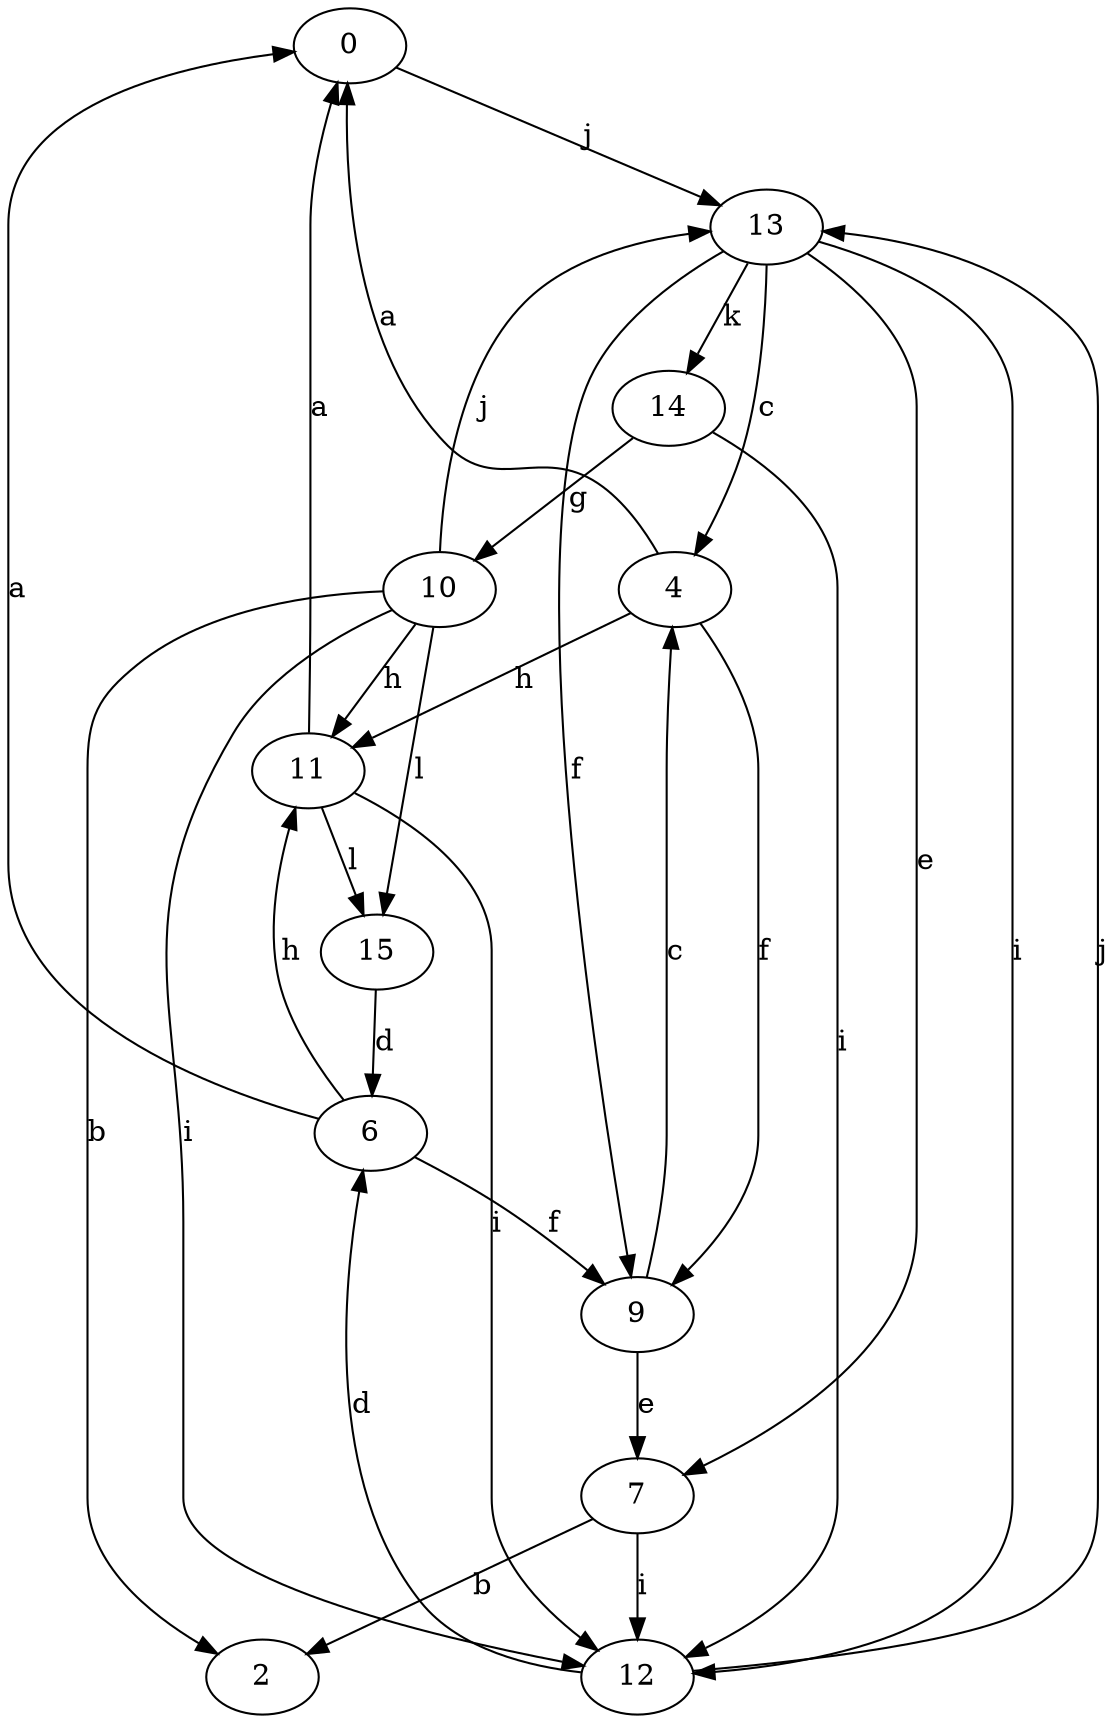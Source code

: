 strict digraph  {
0;
2;
4;
6;
7;
9;
10;
11;
12;
13;
14;
15;
0 -> 13  [label=j];
4 -> 0  [label=a];
4 -> 9  [label=f];
4 -> 11  [label=h];
6 -> 0  [label=a];
6 -> 9  [label=f];
6 -> 11  [label=h];
7 -> 2  [label=b];
7 -> 12  [label=i];
9 -> 4  [label=c];
9 -> 7  [label=e];
10 -> 2  [label=b];
10 -> 11  [label=h];
10 -> 12  [label=i];
10 -> 13  [label=j];
10 -> 15  [label=l];
11 -> 0  [label=a];
11 -> 12  [label=i];
11 -> 15  [label=l];
12 -> 6  [label=d];
12 -> 13  [label=j];
13 -> 4  [label=c];
13 -> 7  [label=e];
13 -> 9  [label=f];
13 -> 12  [label=i];
13 -> 14  [label=k];
14 -> 10  [label=g];
14 -> 12  [label=i];
15 -> 6  [label=d];
}
